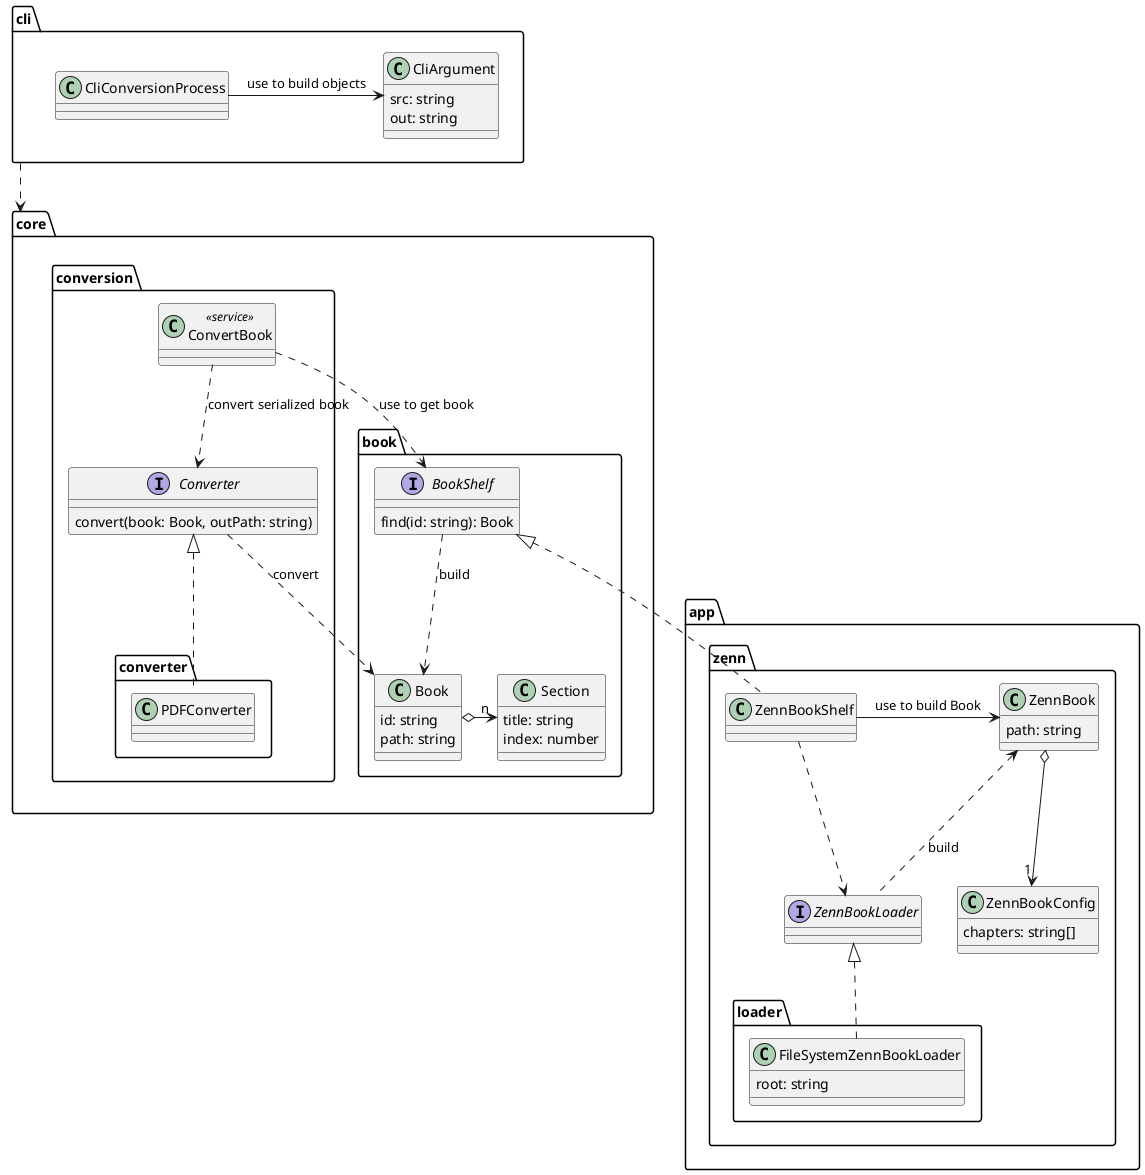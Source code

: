 @startuml model to build pdf from markdown
package core {
  package book {
    class Book {
      id: string
      path: string
    }
    class Section {
      title: string
      index: number
    }

    Book o-r-> "n" Section

    interface BookShelf {
      find(id: string): Book
    }
    BookShelf ..> Book : build
  }

  package conversion {
    interface Converter {
      convert(book: Book, outPath: string)
    }
    Converter ..> Book : convert

    class ConvertBook << service >>
    ConvertBook ..> Converter : convert serialized book
    ConvertBook ..> BookShelf : use to get book

    package converter {
      class PDFConverter
      PDFConverter .u.|> Converter
    }
  }
}

package app {
  package zenn {
    class ZennBookShelf
    ZennBookShelf .u.|> BookShelf

    class ZennBook {
      path: string
    }
    class ZennBookConfig {
      chapters: string[]
    }
    ZennBook o--> "1" ZennBookConfig
    ZennBookShelf -r-> ZennBook : use to build Book

    interface ZennBookLoader
    ZennBookShelf ..> ZennBookLoader
    ZennBookLoader .u.> ZennBook : build

    package loader {
      class FileSystemZennBookLoader {
        root: string
      }
      FileSystemZennBookLoader .u.|> ZennBookLoader
    }
  }
}

package cli {
  class CliArgument {
    src: string
    out: string
  }

  class CliConversionProcess
  CliConversionProcess -r-> CliArgument : use to build objects
}

cli ..> core
@enduml
